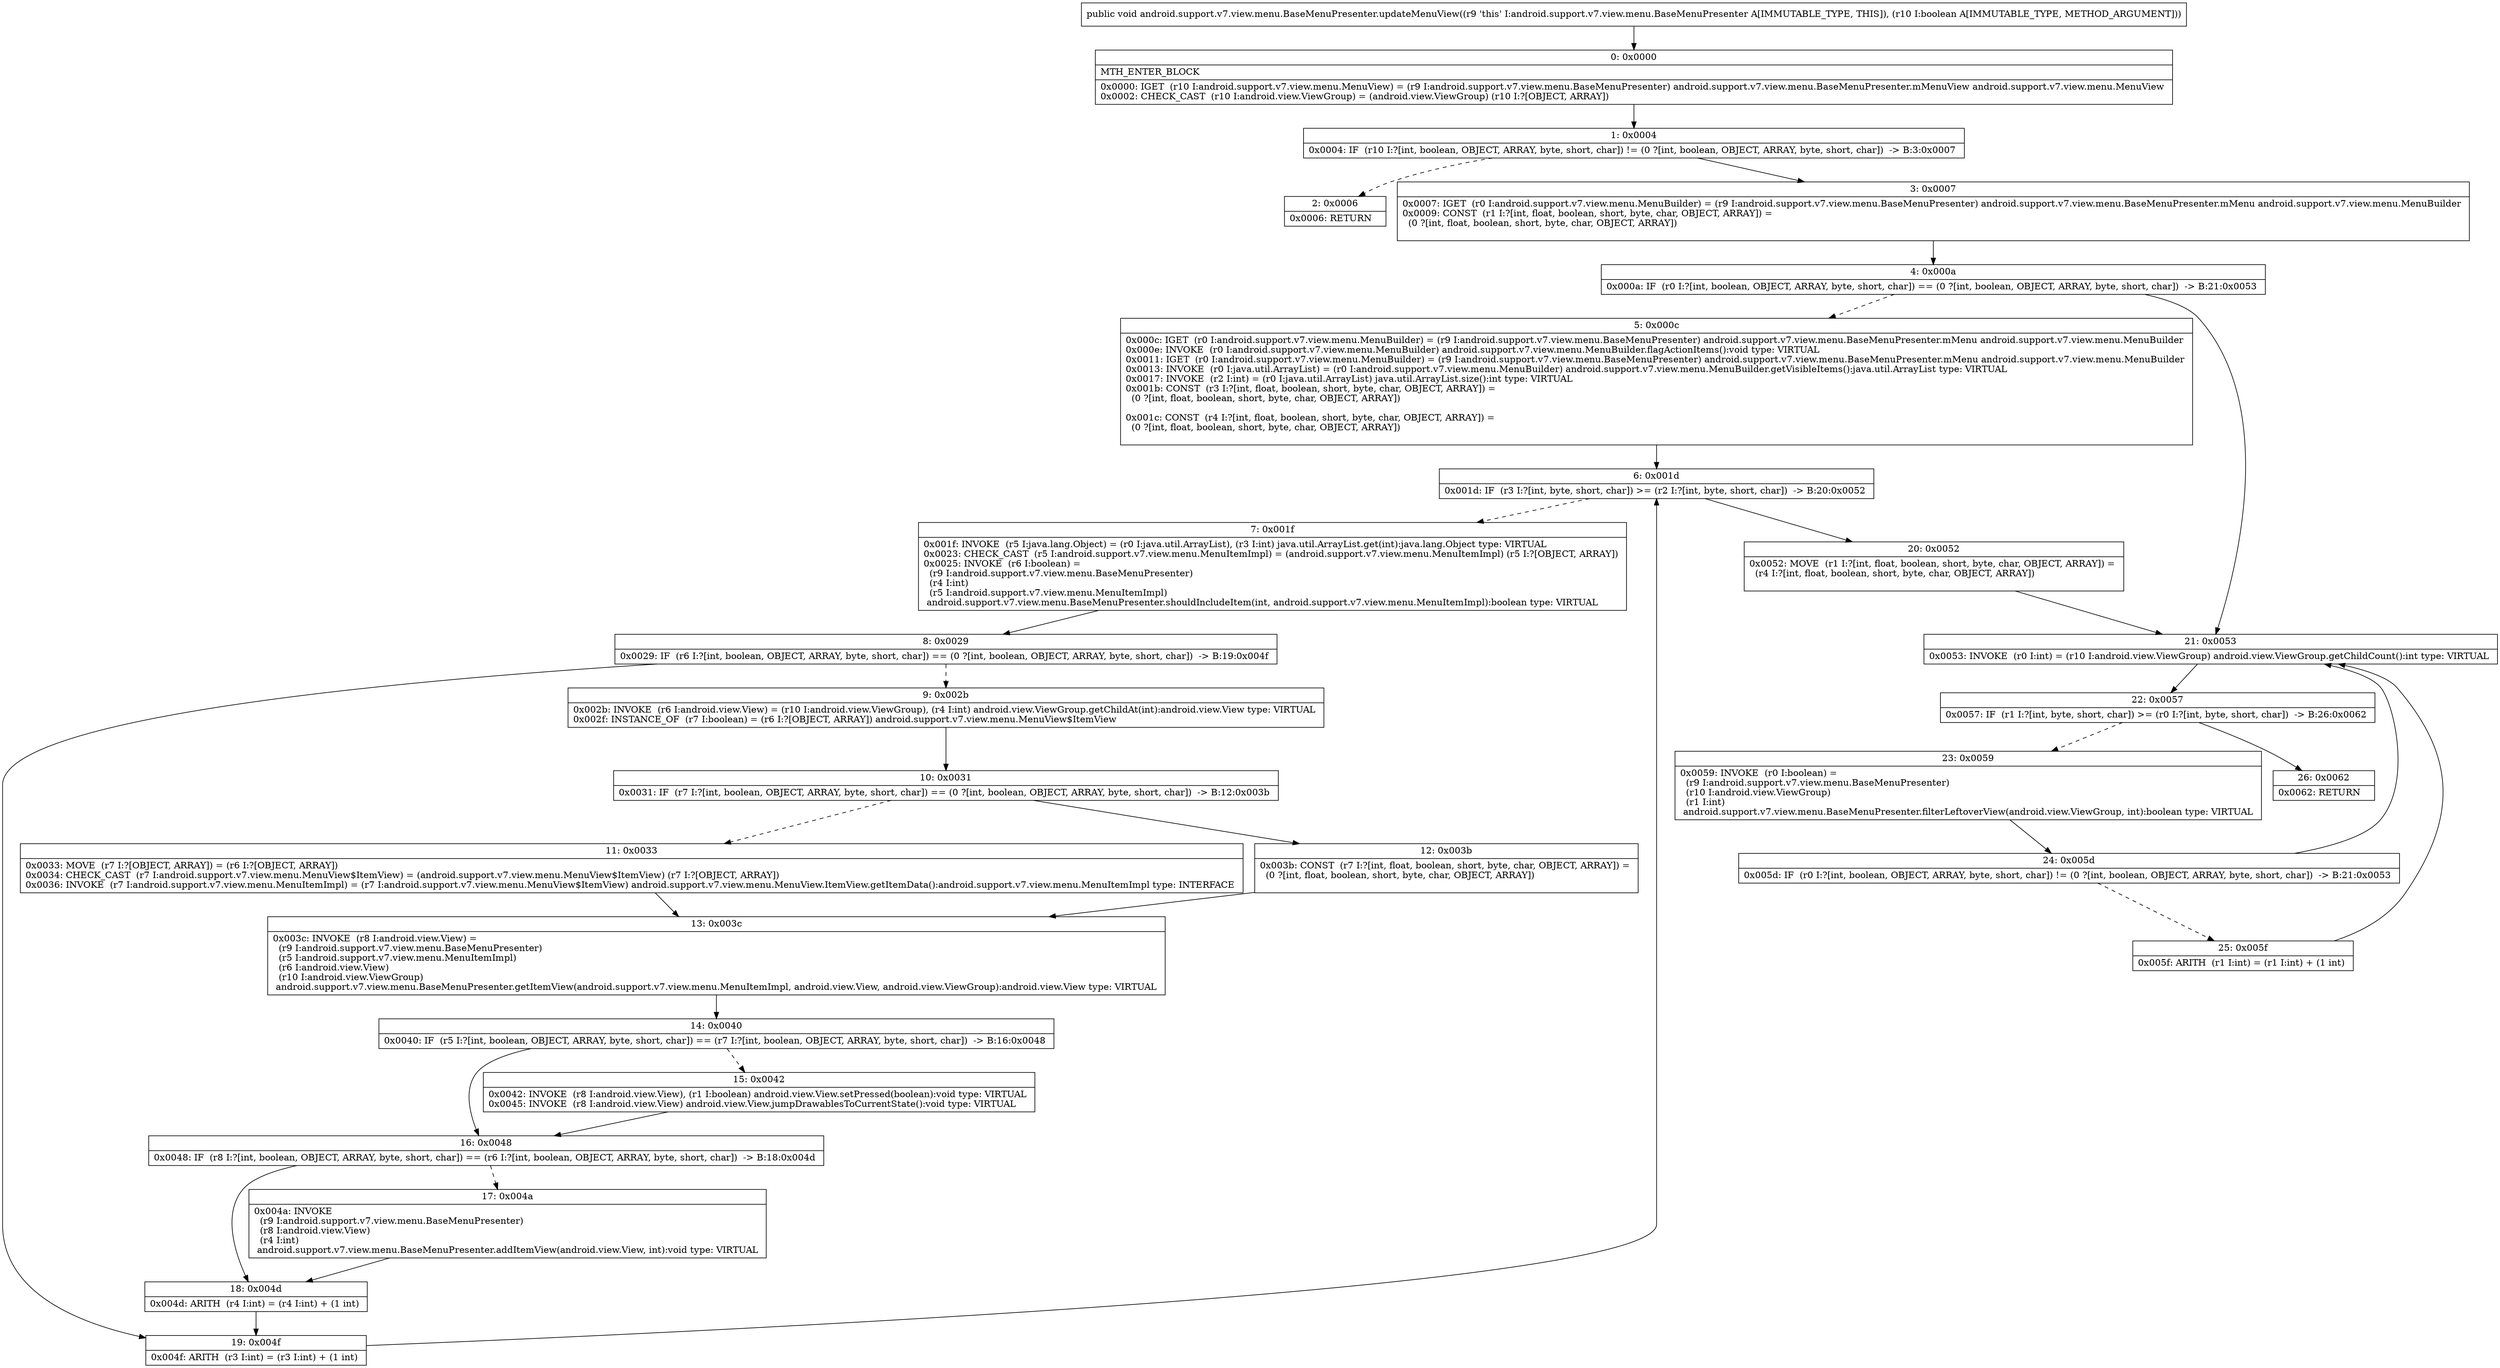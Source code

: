 digraph "CFG forandroid.support.v7.view.menu.BaseMenuPresenter.updateMenuView(Z)V" {
Node_0 [shape=record,label="{0\:\ 0x0000|MTH_ENTER_BLOCK\l|0x0000: IGET  (r10 I:android.support.v7.view.menu.MenuView) = (r9 I:android.support.v7.view.menu.BaseMenuPresenter) android.support.v7.view.menu.BaseMenuPresenter.mMenuView android.support.v7.view.menu.MenuView \l0x0002: CHECK_CAST  (r10 I:android.view.ViewGroup) = (android.view.ViewGroup) (r10 I:?[OBJECT, ARRAY]) \l}"];
Node_1 [shape=record,label="{1\:\ 0x0004|0x0004: IF  (r10 I:?[int, boolean, OBJECT, ARRAY, byte, short, char]) != (0 ?[int, boolean, OBJECT, ARRAY, byte, short, char])  \-\> B:3:0x0007 \l}"];
Node_2 [shape=record,label="{2\:\ 0x0006|0x0006: RETURN   \l}"];
Node_3 [shape=record,label="{3\:\ 0x0007|0x0007: IGET  (r0 I:android.support.v7.view.menu.MenuBuilder) = (r9 I:android.support.v7.view.menu.BaseMenuPresenter) android.support.v7.view.menu.BaseMenuPresenter.mMenu android.support.v7.view.menu.MenuBuilder \l0x0009: CONST  (r1 I:?[int, float, boolean, short, byte, char, OBJECT, ARRAY]) = \l  (0 ?[int, float, boolean, short, byte, char, OBJECT, ARRAY])\l \l}"];
Node_4 [shape=record,label="{4\:\ 0x000a|0x000a: IF  (r0 I:?[int, boolean, OBJECT, ARRAY, byte, short, char]) == (0 ?[int, boolean, OBJECT, ARRAY, byte, short, char])  \-\> B:21:0x0053 \l}"];
Node_5 [shape=record,label="{5\:\ 0x000c|0x000c: IGET  (r0 I:android.support.v7.view.menu.MenuBuilder) = (r9 I:android.support.v7.view.menu.BaseMenuPresenter) android.support.v7.view.menu.BaseMenuPresenter.mMenu android.support.v7.view.menu.MenuBuilder \l0x000e: INVOKE  (r0 I:android.support.v7.view.menu.MenuBuilder) android.support.v7.view.menu.MenuBuilder.flagActionItems():void type: VIRTUAL \l0x0011: IGET  (r0 I:android.support.v7.view.menu.MenuBuilder) = (r9 I:android.support.v7.view.menu.BaseMenuPresenter) android.support.v7.view.menu.BaseMenuPresenter.mMenu android.support.v7.view.menu.MenuBuilder \l0x0013: INVOKE  (r0 I:java.util.ArrayList) = (r0 I:android.support.v7.view.menu.MenuBuilder) android.support.v7.view.menu.MenuBuilder.getVisibleItems():java.util.ArrayList type: VIRTUAL \l0x0017: INVOKE  (r2 I:int) = (r0 I:java.util.ArrayList) java.util.ArrayList.size():int type: VIRTUAL \l0x001b: CONST  (r3 I:?[int, float, boolean, short, byte, char, OBJECT, ARRAY]) = \l  (0 ?[int, float, boolean, short, byte, char, OBJECT, ARRAY])\l \l0x001c: CONST  (r4 I:?[int, float, boolean, short, byte, char, OBJECT, ARRAY]) = \l  (0 ?[int, float, boolean, short, byte, char, OBJECT, ARRAY])\l \l}"];
Node_6 [shape=record,label="{6\:\ 0x001d|0x001d: IF  (r3 I:?[int, byte, short, char]) \>= (r2 I:?[int, byte, short, char])  \-\> B:20:0x0052 \l}"];
Node_7 [shape=record,label="{7\:\ 0x001f|0x001f: INVOKE  (r5 I:java.lang.Object) = (r0 I:java.util.ArrayList), (r3 I:int) java.util.ArrayList.get(int):java.lang.Object type: VIRTUAL \l0x0023: CHECK_CAST  (r5 I:android.support.v7.view.menu.MenuItemImpl) = (android.support.v7.view.menu.MenuItemImpl) (r5 I:?[OBJECT, ARRAY]) \l0x0025: INVOKE  (r6 I:boolean) = \l  (r9 I:android.support.v7.view.menu.BaseMenuPresenter)\l  (r4 I:int)\l  (r5 I:android.support.v7.view.menu.MenuItemImpl)\l android.support.v7.view.menu.BaseMenuPresenter.shouldIncludeItem(int, android.support.v7.view.menu.MenuItemImpl):boolean type: VIRTUAL \l}"];
Node_8 [shape=record,label="{8\:\ 0x0029|0x0029: IF  (r6 I:?[int, boolean, OBJECT, ARRAY, byte, short, char]) == (0 ?[int, boolean, OBJECT, ARRAY, byte, short, char])  \-\> B:19:0x004f \l}"];
Node_9 [shape=record,label="{9\:\ 0x002b|0x002b: INVOKE  (r6 I:android.view.View) = (r10 I:android.view.ViewGroup), (r4 I:int) android.view.ViewGroup.getChildAt(int):android.view.View type: VIRTUAL \l0x002f: INSTANCE_OF  (r7 I:boolean) = (r6 I:?[OBJECT, ARRAY]) android.support.v7.view.menu.MenuView$ItemView \l}"];
Node_10 [shape=record,label="{10\:\ 0x0031|0x0031: IF  (r7 I:?[int, boolean, OBJECT, ARRAY, byte, short, char]) == (0 ?[int, boolean, OBJECT, ARRAY, byte, short, char])  \-\> B:12:0x003b \l}"];
Node_11 [shape=record,label="{11\:\ 0x0033|0x0033: MOVE  (r7 I:?[OBJECT, ARRAY]) = (r6 I:?[OBJECT, ARRAY]) \l0x0034: CHECK_CAST  (r7 I:android.support.v7.view.menu.MenuView$ItemView) = (android.support.v7.view.menu.MenuView$ItemView) (r7 I:?[OBJECT, ARRAY]) \l0x0036: INVOKE  (r7 I:android.support.v7.view.menu.MenuItemImpl) = (r7 I:android.support.v7.view.menu.MenuView$ItemView) android.support.v7.view.menu.MenuView.ItemView.getItemData():android.support.v7.view.menu.MenuItemImpl type: INTERFACE \l}"];
Node_12 [shape=record,label="{12\:\ 0x003b|0x003b: CONST  (r7 I:?[int, float, boolean, short, byte, char, OBJECT, ARRAY]) = \l  (0 ?[int, float, boolean, short, byte, char, OBJECT, ARRAY])\l \l}"];
Node_13 [shape=record,label="{13\:\ 0x003c|0x003c: INVOKE  (r8 I:android.view.View) = \l  (r9 I:android.support.v7.view.menu.BaseMenuPresenter)\l  (r5 I:android.support.v7.view.menu.MenuItemImpl)\l  (r6 I:android.view.View)\l  (r10 I:android.view.ViewGroup)\l android.support.v7.view.menu.BaseMenuPresenter.getItemView(android.support.v7.view.menu.MenuItemImpl, android.view.View, android.view.ViewGroup):android.view.View type: VIRTUAL \l}"];
Node_14 [shape=record,label="{14\:\ 0x0040|0x0040: IF  (r5 I:?[int, boolean, OBJECT, ARRAY, byte, short, char]) == (r7 I:?[int, boolean, OBJECT, ARRAY, byte, short, char])  \-\> B:16:0x0048 \l}"];
Node_15 [shape=record,label="{15\:\ 0x0042|0x0042: INVOKE  (r8 I:android.view.View), (r1 I:boolean) android.view.View.setPressed(boolean):void type: VIRTUAL \l0x0045: INVOKE  (r8 I:android.view.View) android.view.View.jumpDrawablesToCurrentState():void type: VIRTUAL \l}"];
Node_16 [shape=record,label="{16\:\ 0x0048|0x0048: IF  (r8 I:?[int, boolean, OBJECT, ARRAY, byte, short, char]) == (r6 I:?[int, boolean, OBJECT, ARRAY, byte, short, char])  \-\> B:18:0x004d \l}"];
Node_17 [shape=record,label="{17\:\ 0x004a|0x004a: INVOKE  \l  (r9 I:android.support.v7.view.menu.BaseMenuPresenter)\l  (r8 I:android.view.View)\l  (r4 I:int)\l android.support.v7.view.menu.BaseMenuPresenter.addItemView(android.view.View, int):void type: VIRTUAL \l}"];
Node_18 [shape=record,label="{18\:\ 0x004d|0x004d: ARITH  (r4 I:int) = (r4 I:int) + (1 int) \l}"];
Node_19 [shape=record,label="{19\:\ 0x004f|0x004f: ARITH  (r3 I:int) = (r3 I:int) + (1 int) \l}"];
Node_20 [shape=record,label="{20\:\ 0x0052|0x0052: MOVE  (r1 I:?[int, float, boolean, short, byte, char, OBJECT, ARRAY]) = \l  (r4 I:?[int, float, boolean, short, byte, char, OBJECT, ARRAY])\l \l}"];
Node_21 [shape=record,label="{21\:\ 0x0053|0x0053: INVOKE  (r0 I:int) = (r10 I:android.view.ViewGroup) android.view.ViewGroup.getChildCount():int type: VIRTUAL \l}"];
Node_22 [shape=record,label="{22\:\ 0x0057|0x0057: IF  (r1 I:?[int, byte, short, char]) \>= (r0 I:?[int, byte, short, char])  \-\> B:26:0x0062 \l}"];
Node_23 [shape=record,label="{23\:\ 0x0059|0x0059: INVOKE  (r0 I:boolean) = \l  (r9 I:android.support.v7.view.menu.BaseMenuPresenter)\l  (r10 I:android.view.ViewGroup)\l  (r1 I:int)\l android.support.v7.view.menu.BaseMenuPresenter.filterLeftoverView(android.view.ViewGroup, int):boolean type: VIRTUAL \l}"];
Node_24 [shape=record,label="{24\:\ 0x005d|0x005d: IF  (r0 I:?[int, boolean, OBJECT, ARRAY, byte, short, char]) != (0 ?[int, boolean, OBJECT, ARRAY, byte, short, char])  \-\> B:21:0x0053 \l}"];
Node_25 [shape=record,label="{25\:\ 0x005f|0x005f: ARITH  (r1 I:int) = (r1 I:int) + (1 int) \l}"];
Node_26 [shape=record,label="{26\:\ 0x0062|0x0062: RETURN   \l}"];
MethodNode[shape=record,label="{public void android.support.v7.view.menu.BaseMenuPresenter.updateMenuView((r9 'this' I:android.support.v7.view.menu.BaseMenuPresenter A[IMMUTABLE_TYPE, THIS]), (r10 I:boolean A[IMMUTABLE_TYPE, METHOD_ARGUMENT])) }"];
MethodNode -> Node_0;
Node_0 -> Node_1;
Node_1 -> Node_2[style=dashed];
Node_1 -> Node_3;
Node_3 -> Node_4;
Node_4 -> Node_5[style=dashed];
Node_4 -> Node_21;
Node_5 -> Node_6;
Node_6 -> Node_7[style=dashed];
Node_6 -> Node_20;
Node_7 -> Node_8;
Node_8 -> Node_9[style=dashed];
Node_8 -> Node_19;
Node_9 -> Node_10;
Node_10 -> Node_11[style=dashed];
Node_10 -> Node_12;
Node_11 -> Node_13;
Node_12 -> Node_13;
Node_13 -> Node_14;
Node_14 -> Node_15[style=dashed];
Node_14 -> Node_16;
Node_15 -> Node_16;
Node_16 -> Node_17[style=dashed];
Node_16 -> Node_18;
Node_17 -> Node_18;
Node_18 -> Node_19;
Node_19 -> Node_6;
Node_20 -> Node_21;
Node_21 -> Node_22;
Node_22 -> Node_23[style=dashed];
Node_22 -> Node_26;
Node_23 -> Node_24;
Node_24 -> Node_21;
Node_24 -> Node_25[style=dashed];
Node_25 -> Node_21;
}

